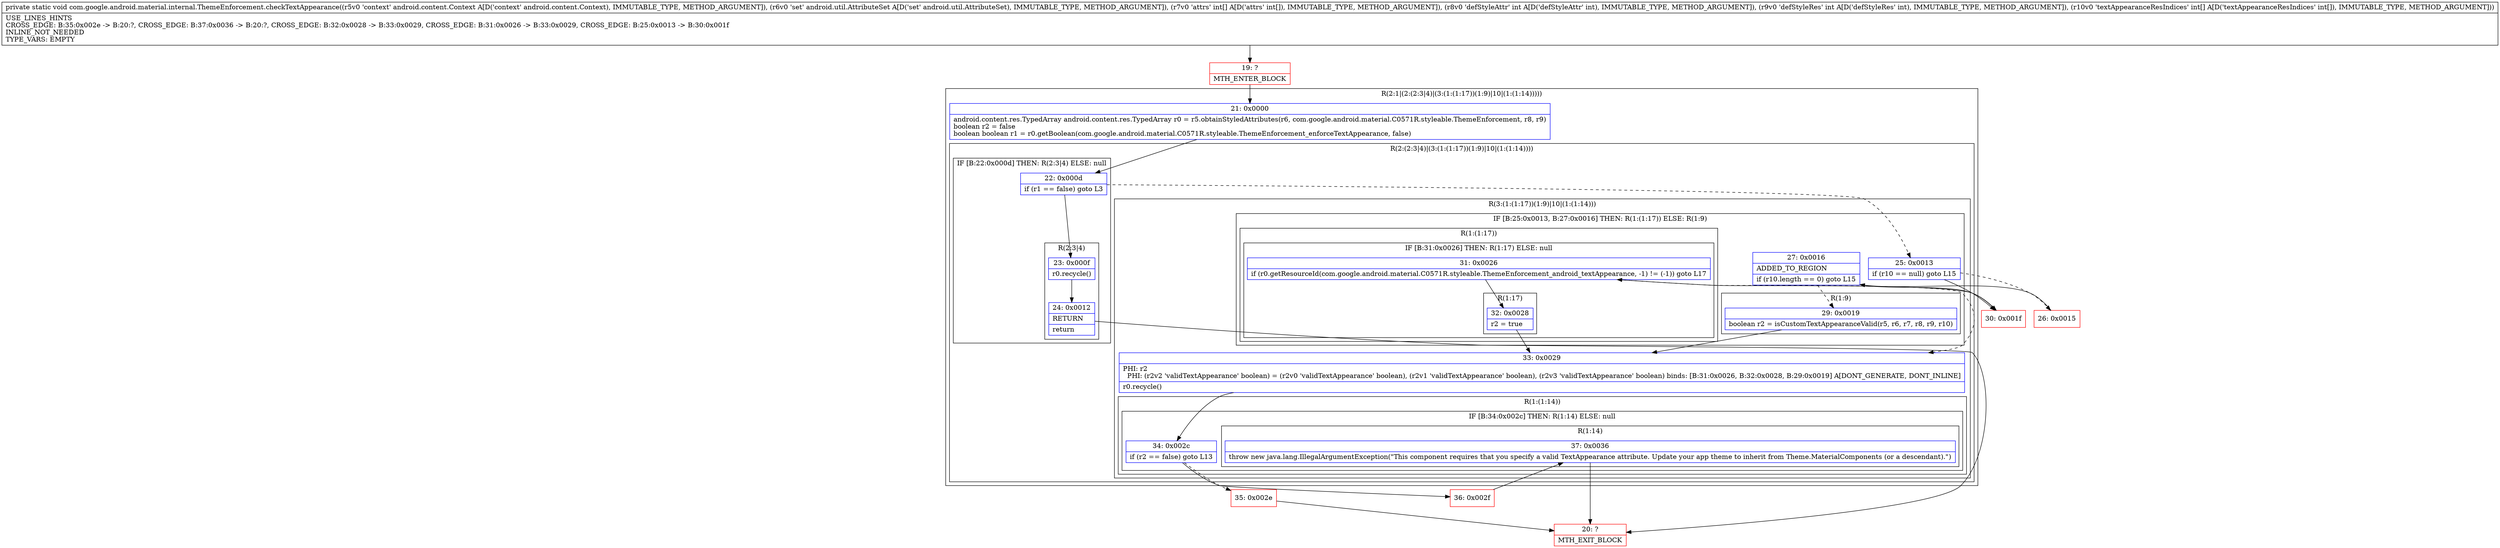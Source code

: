 digraph "CFG forcom.google.android.material.internal.ThemeEnforcement.checkTextAppearance(Landroid\/content\/Context;Landroid\/util\/AttributeSet;[III[I)V" {
subgraph cluster_Region_501462707 {
label = "R(2:1|(2:(2:3|4)|(3:(1:(1:17))(1:9)|10|(1:(1:14)))))";
node [shape=record,color=blue];
Node_21 [shape=record,label="{21\:\ 0x0000|android.content.res.TypedArray android.content.res.TypedArray r0 = r5.obtainStyledAttributes(r6, com.google.android.material.C0571R.styleable.ThemeEnforcement, r8, r9)\lboolean r2 = false\lboolean boolean r1 = r0.getBoolean(com.google.android.material.C0571R.styleable.ThemeEnforcement_enforceTextAppearance, false)\l}"];
subgraph cluster_Region_596100150 {
label = "R(2:(2:3|4)|(3:(1:(1:17))(1:9)|10|(1:(1:14))))";
node [shape=record,color=blue];
subgraph cluster_IfRegion_1786366917 {
label = "IF [B:22:0x000d] THEN: R(2:3|4) ELSE: null";
node [shape=record,color=blue];
Node_22 [shape=record,label="{22\:\ 0x000d|if (r1 == false) goto L3\l}"];
subgraph cluster_Region_773072885 {
label = "R(2:3|4)";
node [shape=record,color=blue];
Node_23 [shape=record,label="{23\:\ 0x000f|r0.recycle()\l}"];
Node_24 [shape=record,label="{24\:\ 0x0012|RETURN\l|return\l}"];
}
}
subgraph cluster_Region_2001393569 {
label = "R(3:(1:(1:17))(1:9)|10|(1:(1:14)))";
node [shape=record,color=blue];
subgraph cluster_IfRegion_773509154 {
label = "IF [B:25:0x0013, B:27:0x0016] THEN: R(1:(1:17)) ELSE: R(1:9)";
node [shape=record,color=blue];
Node_25 [shape=record,label="{25\:\ 0x0013|if (r10 == null) goto L15\l}"];
Node_27 [shape=record,label="{27\:\ 0x0016|ADDED_TO_REGION\l|if (r10.length == 0) goto L15\l}"];
subgraph cluster_Region_970921710 {
label = "R(1:(1:17))";
node [shape=record,color=blue];
subgraph cluster_IfRegion_573715151 {
label = "IF [B:31:0x0026] THEN: R(1:17) ELSE: null";
node [shape=record,color=blue];
Node_31 [shape=record,label="{31\:\ 0x0026|if (r0.getResourceId(com.google.android.material.C0571R.styleable.ThemeEnforcement_android_textAppearance, \-1) != (\-1)) goto L17\l}"];
subgraph cluster_Region_2006753749 {
label = "R(1:17)";
node [shape=record,color=blue];
Node_32 [shape=record,label="{32\:\ 0x0028|r2 = true\l}"];
}
}
}
subgraph cluster_Region_2025331548 {
label = "R(1:9)";
node [shape=record,color=blue];
Node_29 [shape=record,label="{29\:\ 0x0019|boolean r2 = isCustomTextAppearanceValid(r5, r6, r7, r8, r9, r10)\l}"];
}
}
Node_33 [shape=record,label="{33\:\ 0x0029|PHI: r2 \l  PHI: (r2v2 'validTextAppearance' boolean) = (r2v0 'validTextAppearance' boolean), (r2v1 'validTextAppearance' boolean), (r2v3 'validTextAppearance' boolean) binds: [B:31:0x0026, B:32:0x0028, B:29:0x0019] A[DONT_GENERATE, DONT_INLINE]\l|r0.recycle()\l}"];
subgraph cluster_Region_1360543645 {
label = "R(1:(1:14))";
node [shape=record,color=blue];
subgraph cluster_IfRegion_1269820110 {
label = "IF [B:34:0x002c] THEN: R(1:14) ELSE: null";
node [shape=record,color=blue];
Node_34 [shape=record,label="{34\:\ 0x002c|if (r2 == false) goto L13\l}"];
subgraph cluster_Region_1285810172 {
label = "R(1:14)";
node [shape=record,color=blue];
Node_37 [shape=record,label="{37\:\ 0x0036|throw new java.lang.IllegalArgumentException(\"This component requires that you specify a valid TextAppearance attribute. Update your app theme to inherit from Theme.MaterialComponents (or a descendant).\")\l}"];
}
}
}
}
}
}
Node_19 [shape=record,color=red,label="{19\:\ ?|MTH_ENTER_BLOCK\l}"];
Node_20 [shape=record,color=red,label="{20\:\ ?|MTH_EXIT_BLOCK\l}"];
Node_26 [shape=record,color=red,label="{26\:\ 0x0015}"];
Node_35 [shape=record,color=red,label="{35\:\ 0x002e}"];
Node_36 [shape=record,color=red,label="{36\:\ 0x002f}"];
Node_30 [shape=record,color=red,label="{30\:\ 0x001f}"];
MethodNode[shape=record,label="{private static void com.google.android.material.internal.ThemeEnforcement.checkTextAppearance((r5v0 'context' android.content.Context A[D('context' android.content.Context), IMMUTABLE_TYPE, METHOD_ARGUMENT]), (r6v0 'set' android.util.AttributeSet A[D('set' android.util.AttributeSet), IMMUTABLE_TYPE, METHOD_ARGUMENT]), (r7v0 'attrs' int[] A[D('attrs' int[]), IMMUTABLE_TYPE, METHOD_ARGUMENT]), (r8v0 'defStyleAttr' int A[D('defStyleAttr' int), IMMUTABLE_TYPE, METHOD_ARGUMENT]), (r9v0 'defStyleRes' int A[D('defStyleRes' int), IMMUTABLE_TYPE, METHOD_ARGUMENT]), (r10v0 'textAppearanceResIndices' int[] A[D('textAppearanceResIndices' int[]), IMMUTABLE_TYPE, METHOD_ARGUMENT]))  | USE_LINES_HINTS\lCROSS_EDGE: B:35:0x002e \-\> B:20:?, CROSS_EDGE: B:37:0x0036 \-\> B:20:?, CROSS_EDGE: B:32:0x0028 \-\> B:33:0x0029, CROSS_EDGE: B:31:0x0026 \-\> B:33:0x0029, CROSS_EDGE: B:25:0x0013 \-\> B:30:0x001f\lINLINE_NOT_NEEDED\lTYPE_VARS: EMPTY\l}"];
MethodNode -> Node_19;Node_21 -> Node_22;
Node_22 -> Node_23;
Node_22 -> Node_25[style=dashed];
Node_23 -> Node_24;
Node_24 -> Node_20;
Node_25 -> Node_26[style=dashed];
Node_25 -> Node_30;
Node_27 -> Node_29[style=dashed];
Node_27 -> Node_30;
Node_31 -> Node_32;
Node_31 -> Node_33[style=dashed];
Node_32 -> Node_33;
Node_29 -> Node_33;
Node_33 -> Node_34;
Node_34 -> Node_35[style=dashed];
Node_34 -> Node_36;
Node_37 -> Node_20;
Node_19 -> Node_21;
Node_26 -> Node_27;
Node_35 -> Node_20;
Node_36 -> Node_37;
Node_30 -> Node_31;
}

